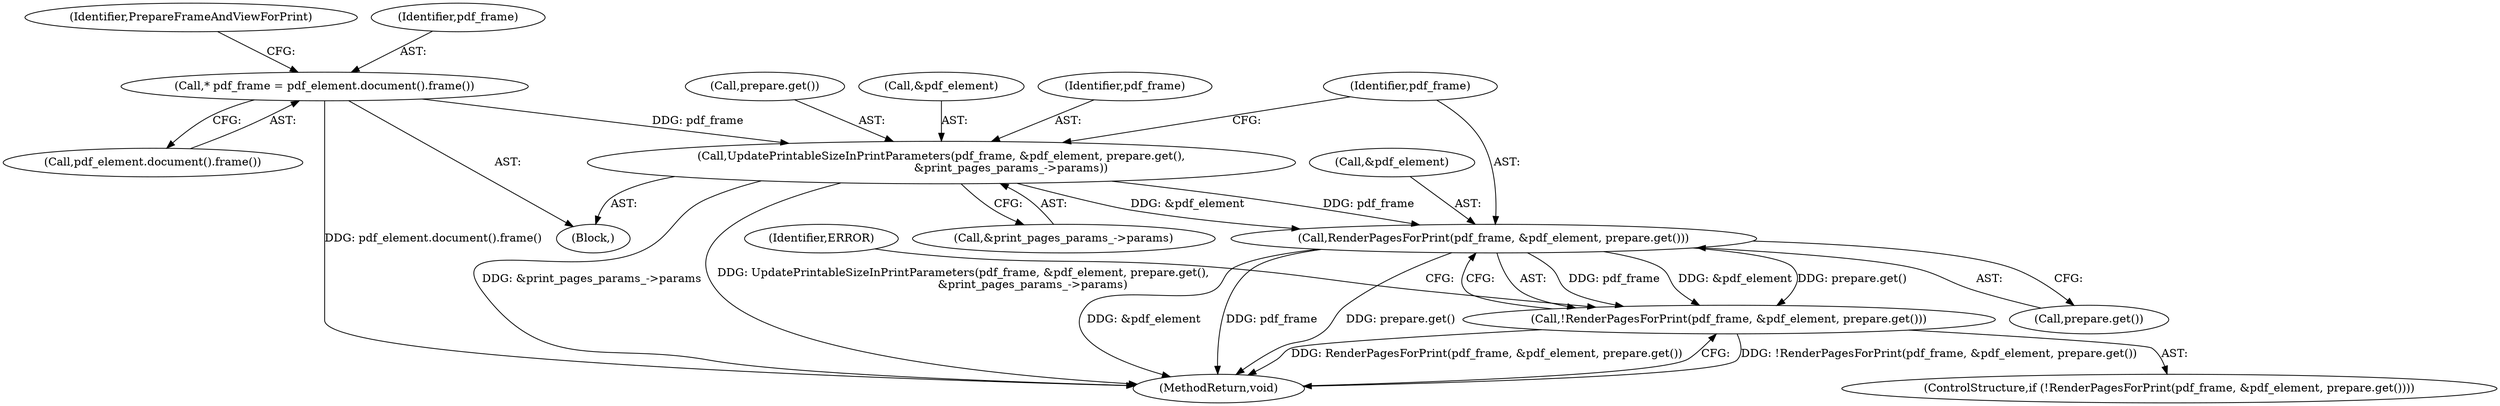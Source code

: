 digraph "0_Chrome_c7a90019bf7054145b11d2577b851cf2779d3d79_6@pointer" {
"1000166" [label="(Call,RenderPagesForPrint(pdf_frame, &pdf_element, prepare.get()))"];
"1000155" [label="(Call,UpdatePrintableSizeInPrintParameters(pdf_frame, &pdf_element, prepare.get(),\n                                       &print_pages_params_->params))"];
"1000148" [label="(Call,* pdf_frame = pdf_element.document().frame())"];
"1000165" [label="(Call,!RenderPagesForPrint(pdf_frame, &pdf_element, prepare.get()))"];
"1000167" [label="(Identifier,pdf_frame)"];
"1000168" [label="(Call,&pdf_element)"];
"1000156" [label="(Identifier,pdf_frame)"];
"1000150" [label="(Call,pdf_element.document().frame())"];
"1000166" [label="(Call,RenderPagesForPrint(pdf_frame, &pdf_element, prepare.get()))"];
"1000155" [label="(Call,UpdatePrintableSizeInPrintParameters(pdf_frame, &pdf_element, prepare.get(),\n                                       &print_pages_params_->params))"];
"1000159" [label="(Call,prepare.get())"];
"1000148" [label="(Call,* pdf_frame = pdf_element.document().frame())"];
"1000154" [label="(Identifier,PrepareFrameAndViewForPrint)"];
"1000160" [label="(Call,&print_pages_params_->params)"];
"1000165" [label="(Call,!RenderPagesForPrint(pdf_frame, &pdf_element, prepare.get()))"];
"1000149" [label="(Identifier,pdf_frame)"];
"1000102" [label="(Block,)"];
"1000178" [label="(MethodReturn,void)"];
"1000164" [label="(ControlStructure,if (!RenderPagesForPrint(pdf_frame, &pdf_element, prepare.get())))"];
"1000174" [label="(Identifier,ERROR)"];
"1000170" [label="(Call,prepare.get())"];
"1000157" [label="(Call,&pdf_element)"];
"1000166" -> "1000165"  [label="AST: "];
"1000166" -> "1000170"  [label="CFG: "];
"1000167" -> "1000166"  [label="AST: "];
"1000168" -> "1000166"  [label="AST: "];
"1000170" -> "1000166"  [label="AST: "];
"1000165" -> "1000166"  [label="CFG: "];
"1000166" -> "1000178"  [label="DDG: &pdf_element"];
"1000166" -> "1000178"  [label="DDG: pdf_frame"];
"1000166" -> "1000178"  [label="DDG: prepare.get()"];
"1000166" -> "1000165"  [label="DDG: pdf_frame"];
"1000166" -> "1000165"  [label="DDG: &pdf_element"];
"1000166" -> "1000165"  [label="DDG: prepare.get()"];
"1000155" -> "1000166"  [label="DDG: pdf_frame"];
"1000155" -> "1000166"  [label="DDG: &pdf_element"];
"1000155" -> "1000102"  [label="AST: "];
"1000155" -> "1000160"  [label="CFG: "];
"1000156" -> "1000155"  [label="AST: "];
"1000157" -> "1000155"  [label="AST: "];
"1000159" -> "1000155"  [label="AST: "];
"1000160" -> "1000155"  [label="AST: "];
"1000167" -> "1000155"  [label="CFG: "];
"1000155" -> "1000178"  [label="DDG: &print_pages_params_->params"];
"1000155" -> "1000178"  [label="DDG: UpdatePrintableSizeInPrintParameters(pdf_frame, &pdf_element, prepare.get(),\n                                       &print_pages_params_->params)"];
"1000148" -> "1000155"  [label="DDG: pdf_frame"];
"1000148" -> "1000102"  [label="AST: "];
"1000148" -> "1000150"  [label="CFG: "];
"1000149" -> "1000148"  [label="AST: "];
"1000150" -> "1000148"  [label="AST: "];
"1000154" -> "1000148"  [label="CFG: "];
"1000148" -> "1000178"  [label="DDG: pdf_element.document().frame()"];
"1000165" -> "1000164"  [label="AST: "];
"1000174" -> "1000165"  [label="CFG: "];
"1000178" -> "1000165"  [label="CFG: "];
"1000165" -> "1000178"  [label="DDG: !RenderPagesForPrint(pdf_frame, &pdf_element, prepare.get())"];
"1000165" -> "1000178"  [label="DDG: RenderPagesForPrint(pdf_frame, &pdf_element, prepare.get())"];
}
